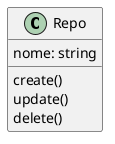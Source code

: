 @startuml Repo

class Repo {
    {field} nome: string
    {method} create()
    {method} update()
    {method} delete()
}

@enduml